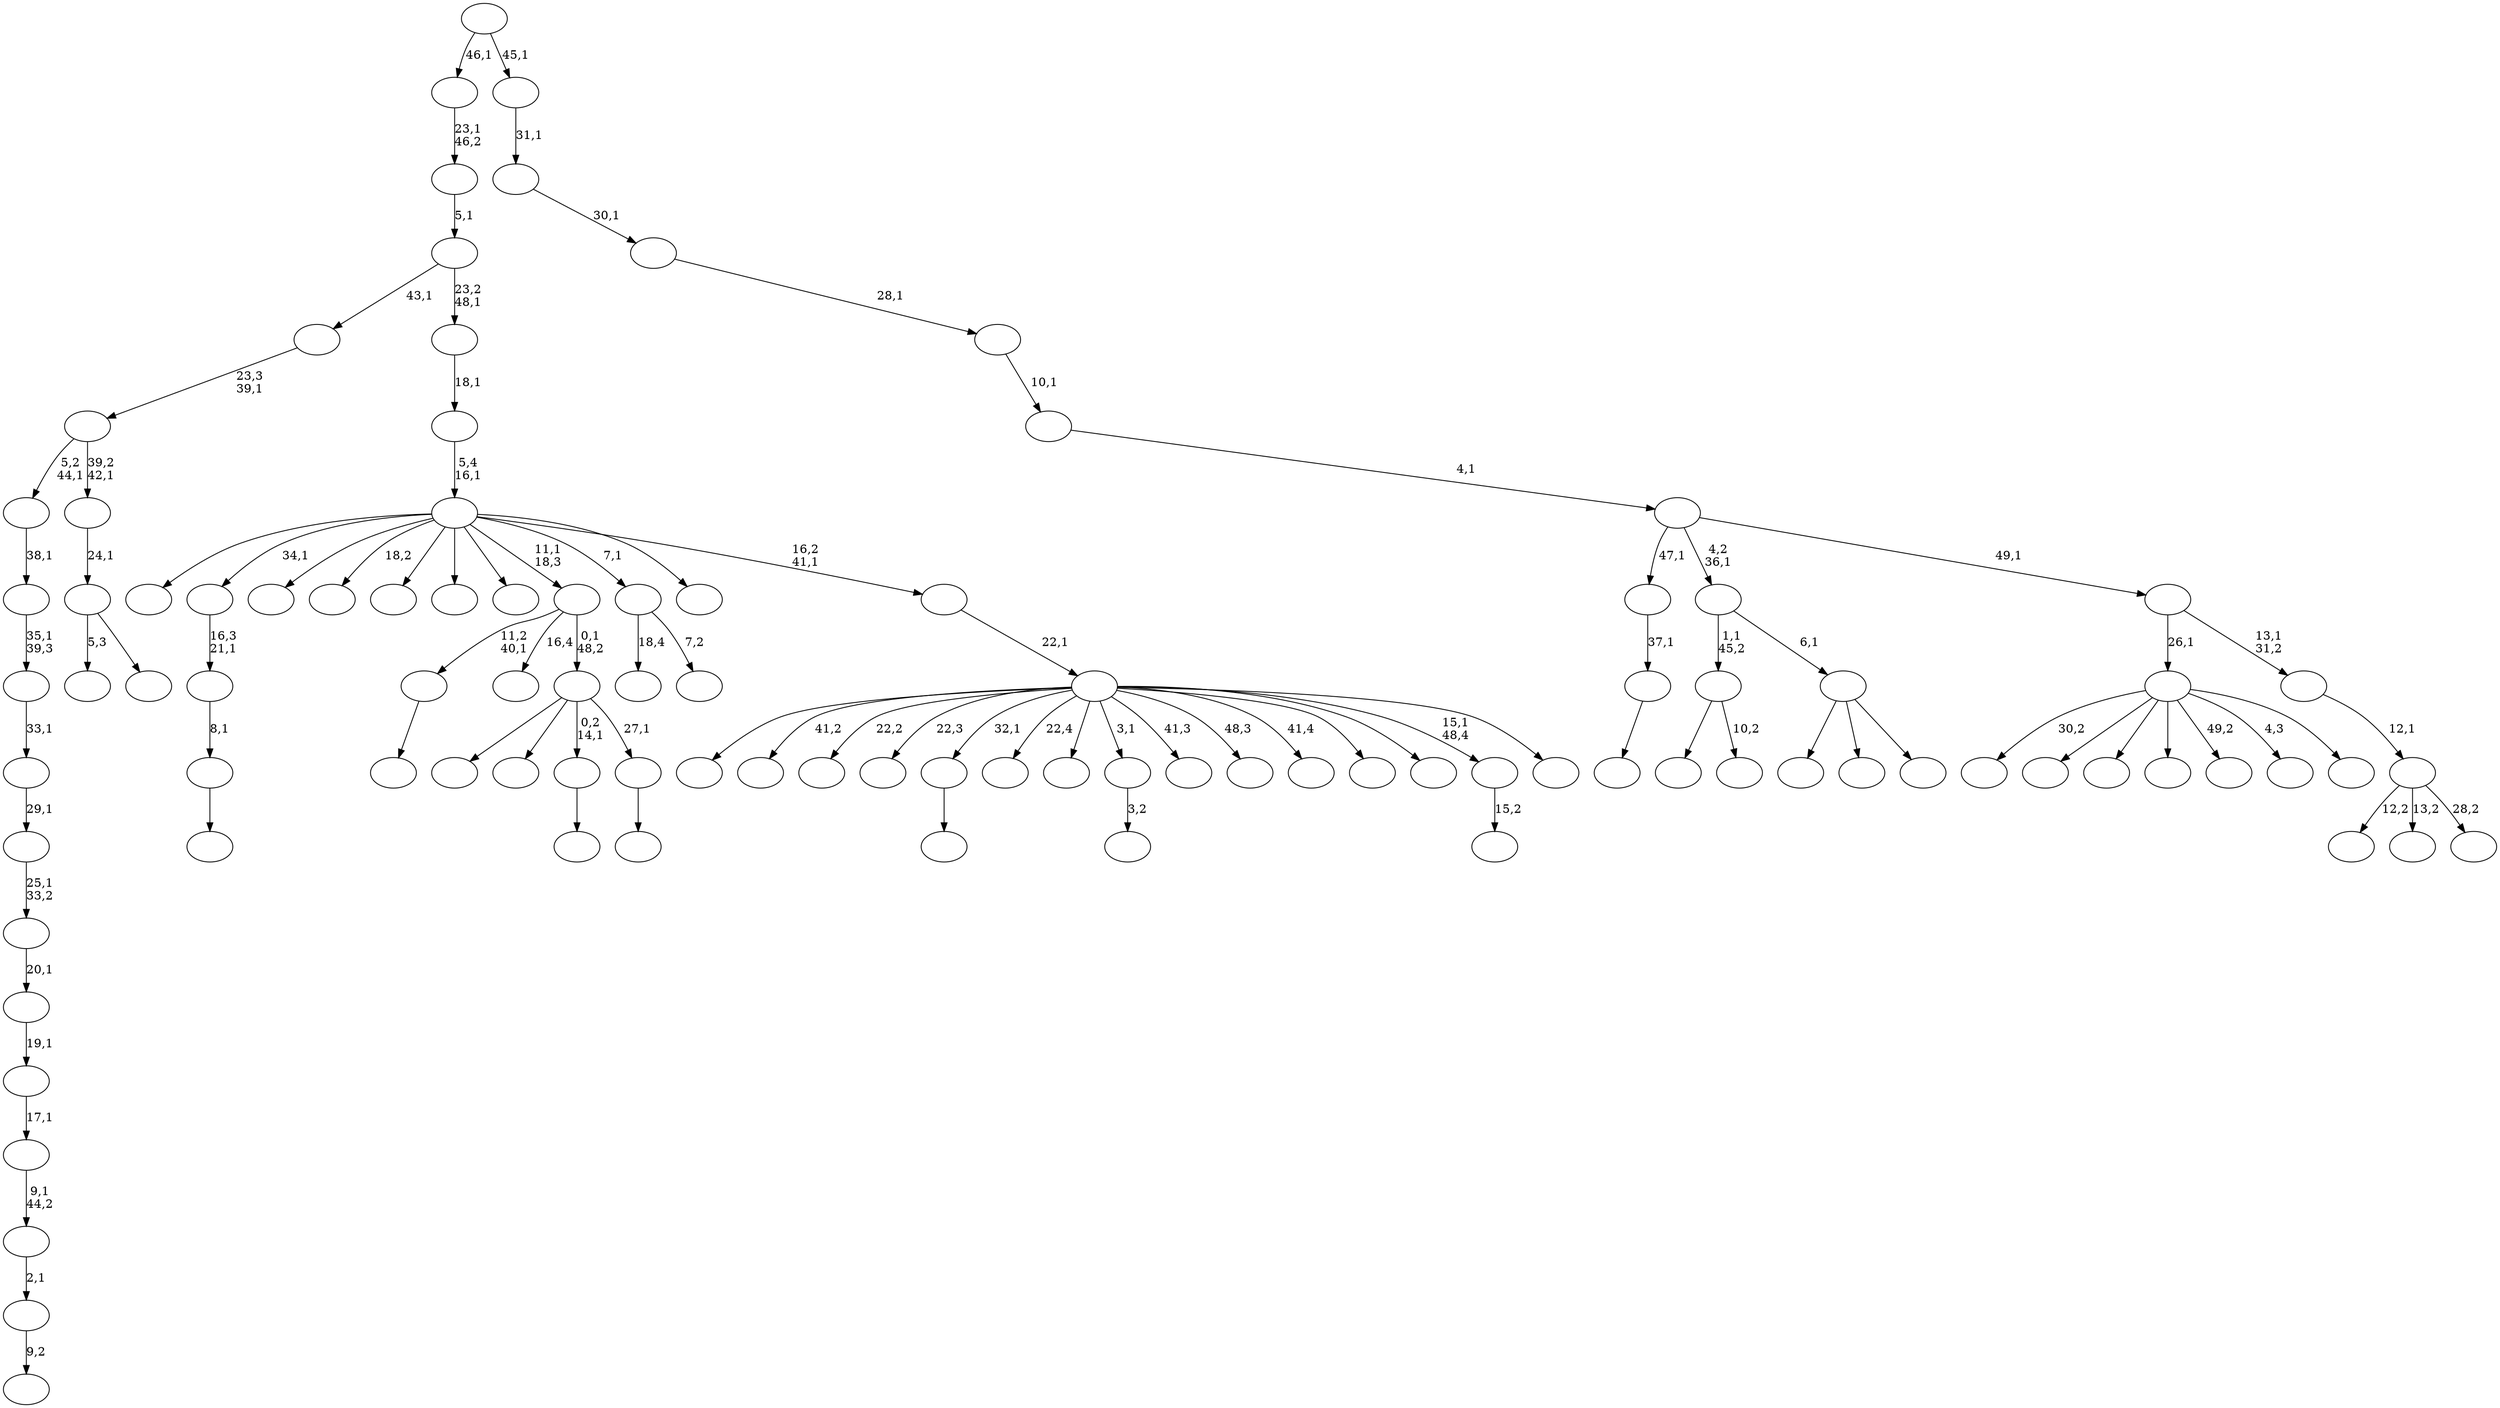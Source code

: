 digraph T {
	100 [label=""]
	99 [label=""]
	98 [label=""]
	97 [label=""]
	96 [label=""]
	95 [label=""]
	94 [label=""]
	93 [label=""]
	92 [label=""]
	91 [label=""]
	90 [label=""]
	89 [label=""]
	88 [label=""]
	87 [label=""]
	86 [label=""]
	85 [label=""]
	84 [label=""]
	83 [label=""]
	82 [label=""]
	81 [label=""]
	80 [label=""]
	79 [label=""]
	78 [label=""]
	77 [label=""]
	76 [label=""]
	75 [label=""]
	74 [label=""]
	73 [label=""]
	72 [label=""]
	71 [label=""]
	70 [label=""]
	69 [label=""]
	68 [label=""]
	67 [label=""]
	66 [label=""]
	65 [label=""]
	64 [label=""]
	63 [label=""]
	62 [label=""]
	61 [label=""]
	60 [label=""]
	59 [label=""]
	58 [label=""]
	57 [label=""]
	56 [label=""]
	55 [label=""]
	54 [label=""]
	53 [label=""]
	52 [label=""]
	51 [label=""]
	50 [label=""]
	49 [label=""]
	48 [label=""]
	47 [label=""]
	46 [label=""]
	45 [label=""]
	44 [label=""]
	43 [label=""]
	42 [label=""]
	41 [label=""]
	40 [label=""]
	39 [label=""]
	38 [label=""]
	37 [label=""]
	36 [label=""]
	35 [label=""]
	34 [label=""]
	33 [label=""]
	32 [label=""]
	31 [label=""]
	30 [label=""]
	29 [label=""]
	28 [label=""]
	27 [label=""]
	26 [label=""]
	25 [label=""]
	24 [label=""]
	23 [label=""]
	22 [label=""]
	21 [label=""]
	20 [label=""]
	19 [label=""]
	18 [label=""]
	17 [label=""]
	16 [label=""]
	15 [label=""]
	14 [label=""]
	13 [label=""]
	12 [label=""]
	11 [label=""]
	10 [label=""]
	9 [label=""]
	8 [label=""]
	7 [label=""]
	6 [label=""]
	5 [label=""]
	4 [label=""]
	3 [label=""]
	2 [label=""]
	1 [label=""]
	0 [label=""]
	98 -> 99 [label=""]
	97 -> 98 [label="8,1"]
	96 -> 97 [label="16,3\n21,1"]
	91 -> 92 [label="9,2"]
	90 -> 91 [label="2,1"]
	89 -> 90 [label="9,1\n44,2"]
	88 -> 89 [label="17,1"]
	87 -> 88 [label="19,1"]
	86 -> 87 [label="20,1"]
	85 -> 86 [label="25,1\n33,2"]
	84 -> 85 [label="29,1"]
	83 -> 84 [label="33,1"]
	82 -> 83 [label="35,1\n39,3"]
	81 -> 82 [label="38,1"]
	72 -> 73 [label=""]
	64 -> 65 [label=""]
	61 -> 78 [label=""]
	61 -> 62 [label="10,2"]
	59 -> 60 [label="3,2"]
	54 -> 55 [label=""]
	52 -> 53 [label=""]
	51 -> 52 [label="37,1"]
	44 -> 45 [label=""]
	43 -> 69 [label=""]
	43 -> 68 [label=""]
	43 -> 54 [label="0,2\n14,1"]
	43 -> 44 [label="27,1"]
	42 -> 64 [label="11,2\n40,1"]
	42 -> 47 [label="16,4"]
	42 -> 43 [label="0,1\n48,2"]
	39 -> 94 [label=""]
	39 -> 80 [label=""]
	39 -> 40 [label=""]
	38 -> 61 [label="1,1\n45,2"]
	38 -> 39 [label="6,1"]
	36 -> 50 [label="5,3"]
	36 -> 37 [label=""]
	35 -> 36 [label="24,1"]
	34 -> 81 [label="5,2\n44,1"]
	34 -> 35 [label="39,2\n42,1"]
	33 -> 34 [label="23,3\n39,1"]
	31 -> 48 [label="18,4"]
	31 -> 32 [label="7,2"]
	22 -> 23 [label="15,2"]
	20 -> 93 [label="30,2"]
	20 -> 57 [label=""]
	20 -> 56 [label=""]
	20 -> 30 [label=""]
	20 -> 29 [label="49,2"]
	20 -> 24 [label="4,3"]
	20 -> 21 [label=""]
	18 -> 95 [label=""]
	18 -> 76 [label="41,2"]
	18 -> 75 [label="22,2"]
	18 -> 74 [label="22,3"]
	18 -> 72 [label="32,1"]
	18 -> 70 [label="22,4"]
	18 -> 66 [label=""]
	18 -> 59 [label="3,1"]
	18 -> 58 [label="41,3"]
	18 -> 46 [label="48,3"]
	18 -> 41 [label="41,4"]
	18 -> 28 [label=""]
	18 -> 27 [label=""]
	18 -> 22 [label="15,1\n48,4"]
	18 -> 19 [label=""]
	17 -> 18 [label="22,1"]
	16 -> 100 [label=""]
	16 -> 96 [label="34,1"]
	16 -> 77 [label=""]
	16 -> 71 [label="18,2"]
	16 -> 67 [label=""]
	16 -> 63 [label=""]
	16 -> 49 [label=""]
	16 -> 42 [label="11,1\n18,3"]
	16 -> 31 [label="7,1"]
	16 -> 25 [label=""]
	16 -> 17 [label="16,2\n41,1"]
	15 -> 16 [label="5,4\n16,1"]
	14 -> 15 [label="18,1"]
	13 -> 33 [label="43,1"]
	13 -> 14 [label="23,2\n48,1"]
	12 -> 13 [label="5,1"]
	11 -> 12 [label="23,1\n46,2"]
	9 -> 79 [label="12,2"]
	9 -> 26 [label="13,2"]
	9 -> 10 [label="28,2"]
	8 -> 9 [label="12,1"]
	7 -> 20 [label="26,1"]
	7 -> 8 [label="13,1\n31,2"]
	6 -> 51 [label="47,1"]
	6 -> 38 [label="4,2\n36,1"]
	6 -> 7 [label="49,1"]
	5 -> 6 [label="4,1"]
	4 -> 5 [label="10,1"]
	3 -> 4 [label="28,1"]
	2 -> 3 [label="30,1"]
	1 -> 2 [label="31,1"]
	0 -> 11 [label="46,1"]
	0 -> 1 [label="45,1"]
}
